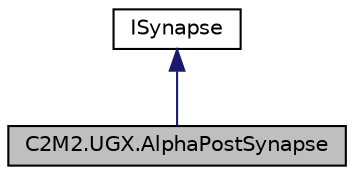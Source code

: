 digraph "C2M2.UGX.AlphaPostSynapse"
{
 // LATEX_PDF_SIZE
  edge [fontname="Helvetica",fontsize="10",labelfontname="Helvetica",labelfontsize="10"];
  node [fontname="Helvetica",fontsize="10",shape=record];
  Node1 [label="C2M2.UGX.AlphaPostSynapse",height=0.2,width=0.4,color="black", fillcolor="grey75", style="filled", fontcolor="black",tooltip="A alpha post synapse"];
  Node2 -> Node1 [dir="back",color="midnightblue",fontsize="10",style="solid",fontname="Helvetica"];
  Node2 [label="ISynapse",height=0.2,width=0.4,color="black", fillcolor="white", style="filled",URL="$d0/d69/interface_c2_m2_1_1_u_g_x_1_1_i_synapse.html",tooltip="A synapse respresentation"];
}
